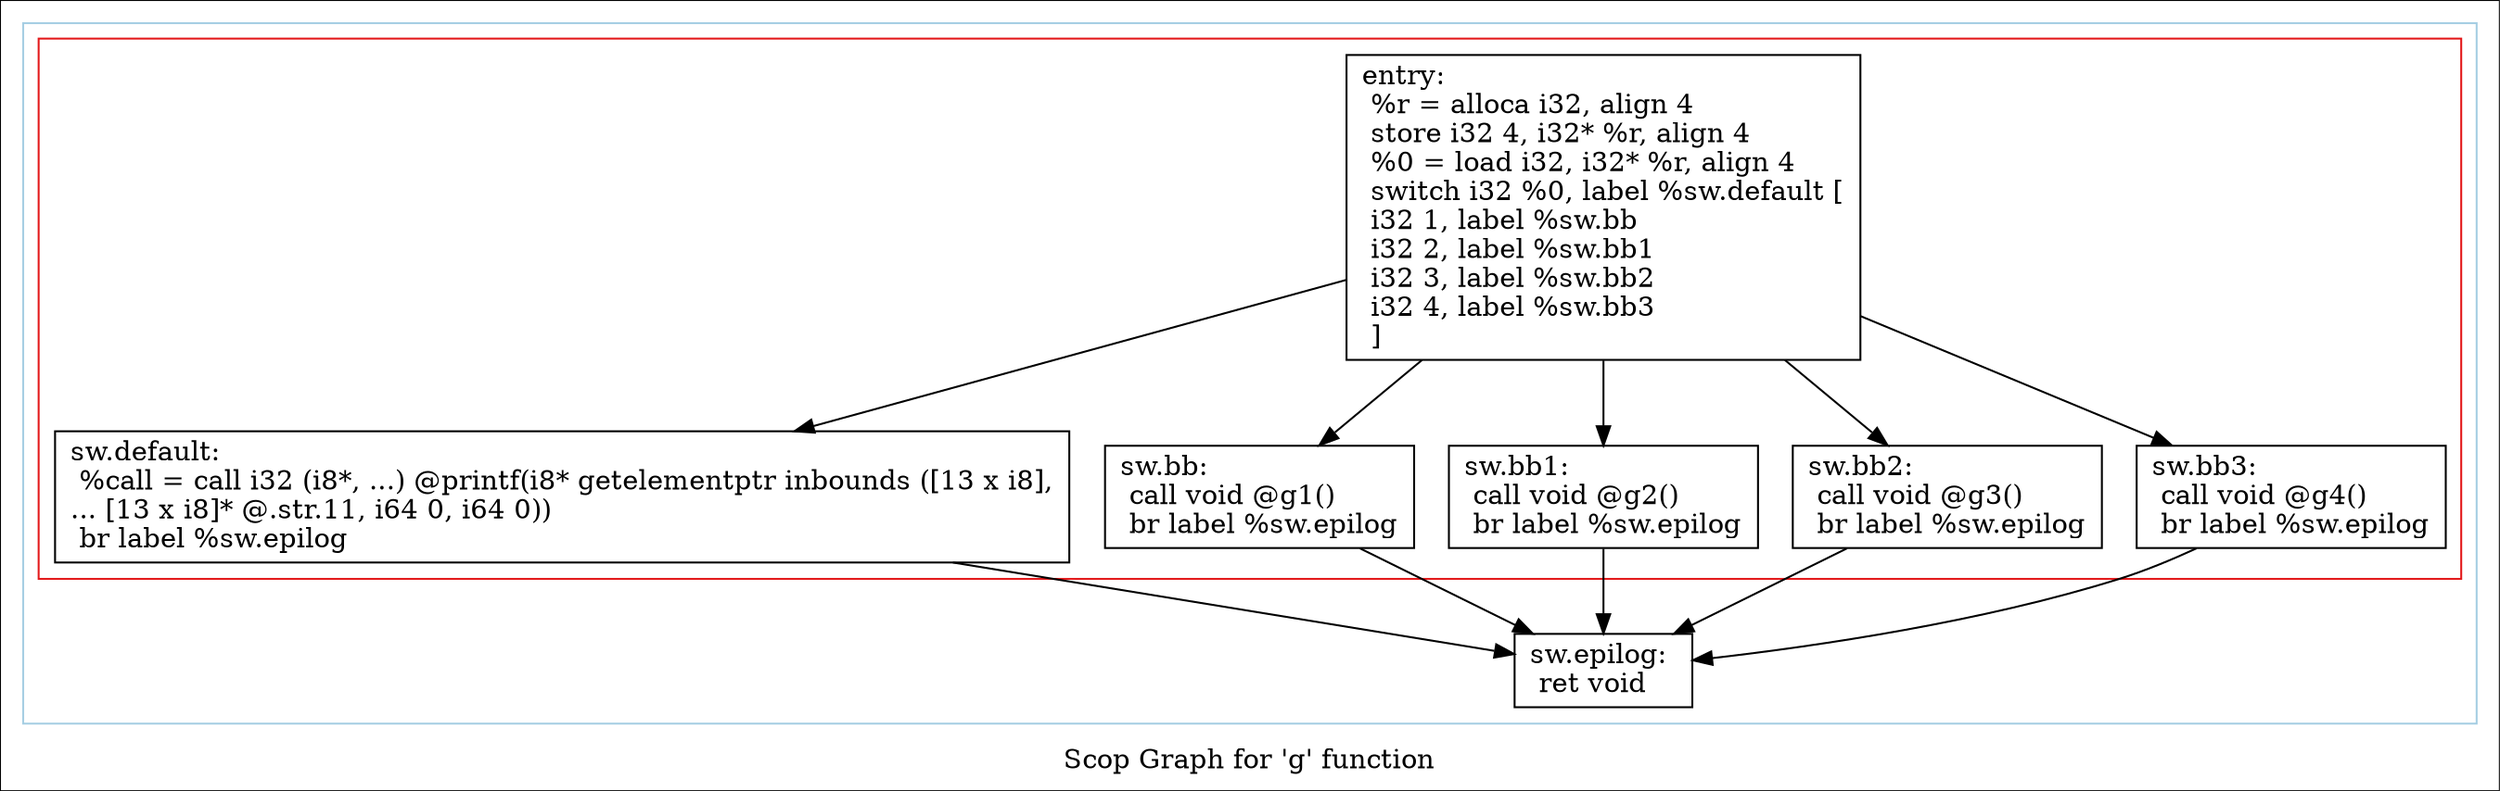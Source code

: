 digraph "Scop Graph for 'g' function" {
	label="Scop Graph for 'g' function";

	Node0xaf9910 [shape=record,label="{entry:\l  %r = alloca i32, align 4\l  store i32 4, i32* %r, align 4\l  %0 = load i32, i32* %r, align 4\l  switch i32 %0, label %sw.default [\l    i32 1, label %sw.bb\l    i32 2, label %sw.bb1\l    i32 3, label %sw.bb2\l    i32 4, label %sw.bb3\l  ]\l}"];
	Node0xaf9910 -> Node0xaf3980;
	Node0xaf9910 -> Node0xaf37e0;
	Node0xaf9910 -> Node0xaf8d90;
	Node0xaf9910 -> Node0xaf1cd0;
	Node0xaf9910 -> Node0xaf66f0;
	Node0xaf3980 [shape=record,label="{sw.default:                                       \l  %call = call i32 (i8*, ...) @printf(i8* getelementptr inbounds ([13 x i8],\l... [13 x i8]* @.str.11, i64 0, i64 0))\l  br label %sw.epilog\l}"];
	Node0xaf3980 -> Node0xaf2120;
	Node0xaf2120 [shape=record,label="{sw.epilog:                                        \l  ret void\l}"];
	Node0xaf37e0 [shape=record,label="{sw.bb:                                            \l  call void @g1()\l  br label %sw.epilog\l}"];
	Node0xaf37e0 -> Node0xaf2120;
	Node0xaf8d90 [shape=record,label="{sw.bb1:                                           \l  call void @g2()\l  br label %sw.epilog\l}"];
	Node0xaf8d90 -> Node0xaf2120;
	Node0xaf1cd0 [shape=record,label="{sw.bb2:                                           \l  call void @g3()\l  br label %sw.epilog\l}"];
	Node0xaf1cd0 -> Node0xaf2120;
	Node0xaf66f0 [shape=record,label="{sw.bb3:                                           \l  call void @g4()\l  br label %sw.epilog\l}"];
	Node0xaf66f0 -> Node0xaf2120;
	colorscheme = "paired12"
        subgraph cluster_0xac4870 {
          label = "";
          style = solid;
          color = 1
          subgraph cluster_0xb1d9f0 {
            label = "";
            style = solid;
            color = 6
            Node0xaf9910;
            Node0xaf3980;
            Node0xaf37e0;
            Node0xaf8d90;
            Node0xaf1cd0;
            Node0xaf66f0;
          }
          Node0xaf2120;
        }
}
